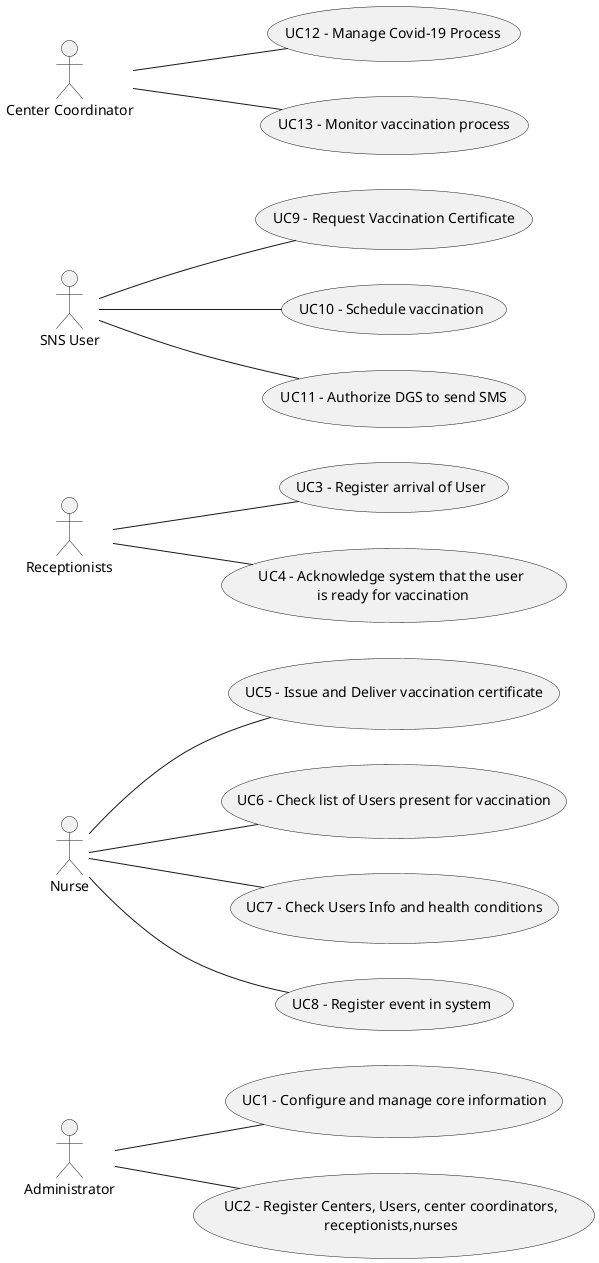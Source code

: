 @startuml
'https://plantuml.com/use-case-diagram
left to right direction
:Administrator: as Admin
:Nurse:
:Receptionists:
:SNS User: as User
:Center Coordinator: as CC

Admin -- (UC1 - Configure and manage core information)
Admin -- (UC2 - Register Centers, Users, center coordinators,\nreceptionists,nurses)

Receptionists -- (UC3 - Register arrival of User)
Receptionists -- (UC4 - Acknowledge system that the user\n is ready for vaccination)

Nurse -- (UC5 - Issue and Deliver vaccination certificate)
Nurse -- (UC6 - Check list of Users present for vaccination)
Nurse -- (UC7 - Check Users Info and health conditions)
Nurse -- (UC8 - Register event in system)


User -- (UC9 - Request Vaccination Certificate)
User -- (UC10 - Schedule vaccination)
User -- (UC11 - Authorize DGS to send SMS)


CC -- (UC12 - Manage Covid-19 Process)
CC -- (UC13 - Monitor vaccination process)


@enduml